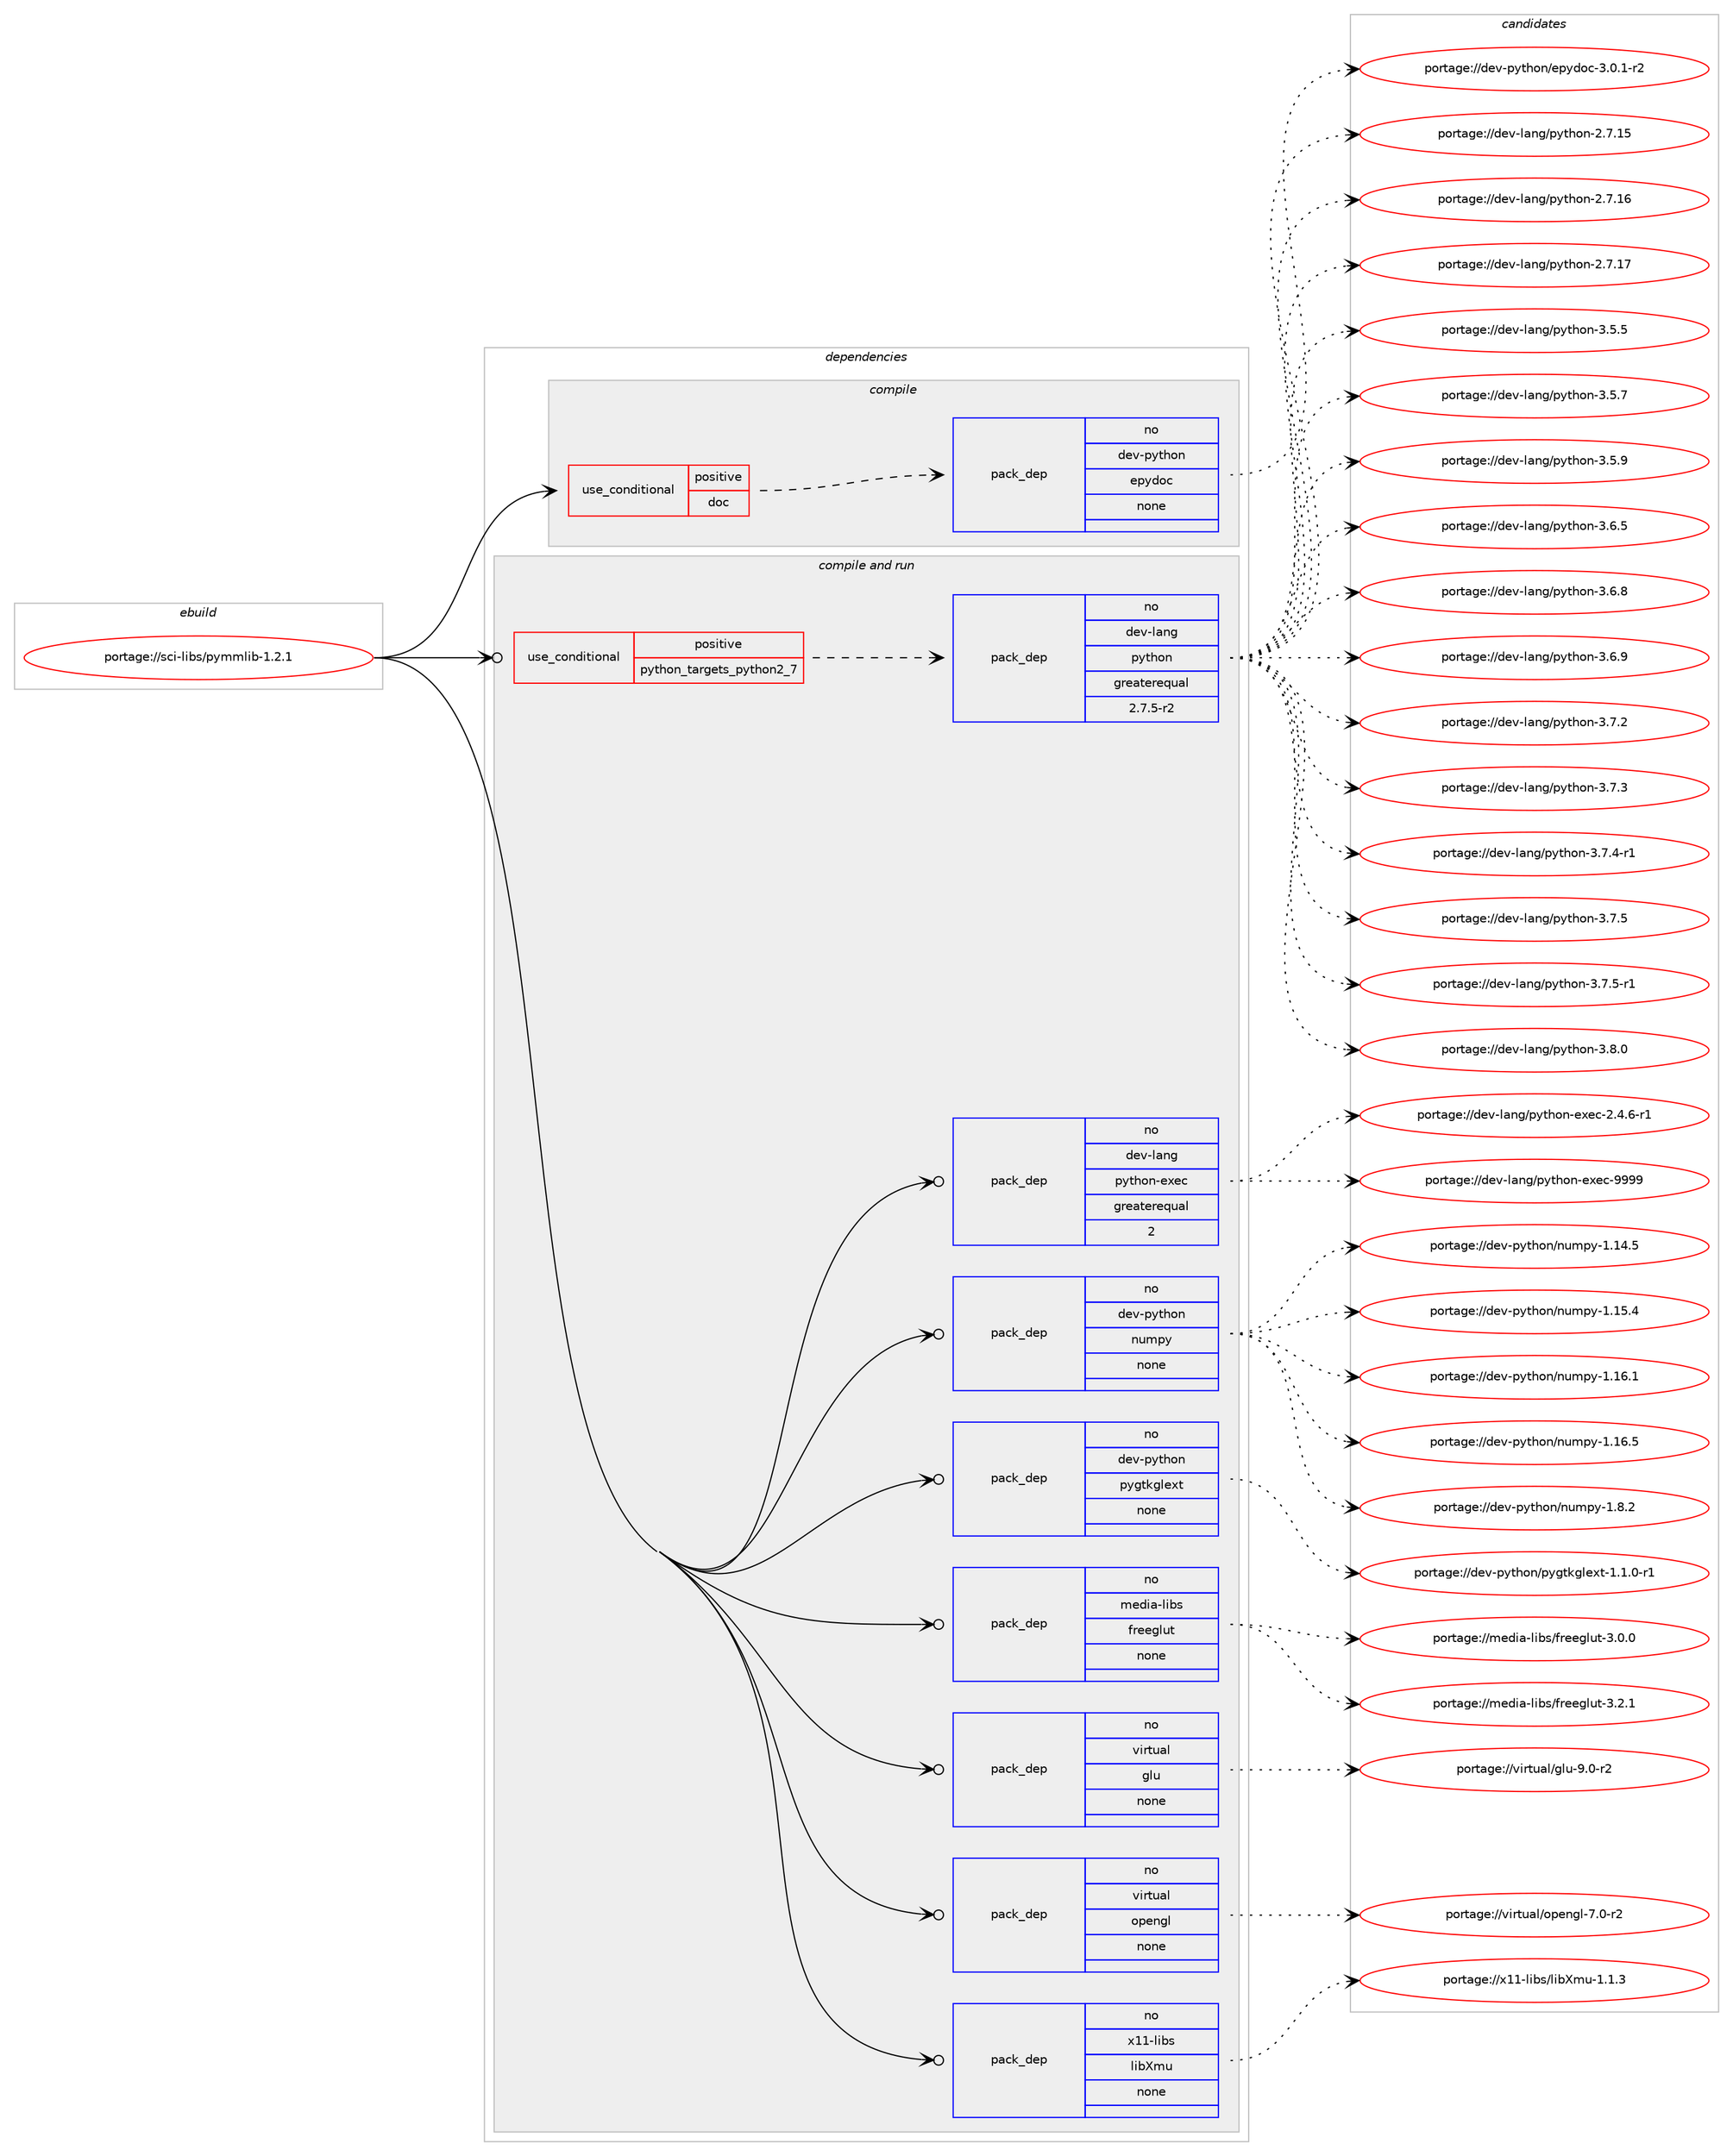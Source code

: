 digraph prolog {

# *************
# Graph options
# *************

newrank=true;
concentrate=true;
compound=true;
graph [rankdir=LR,fontname=Helvetica,fontsize=10,ranksep=1.5];#, ranksep=2.5, nodesep=0.2];
edge  [arrowhead=vee];
node  [fontname=Helvetica,fontsize=10];

# **********
# The ebuild
# **********

subgraph cluster_leftcol {
color=gray;
rank=same;
label=<<i>ebuild</i>>;
id [label="portage://sci-libs/pymmlib-1.2.1", color=red, width=4, href="../sci-libs/pymmlib-1.2.1.svg"];
}

# ****************
# The dependencies
# ****************

subgraph cluster_midcol {
color=gray;
label=<<i>dependencies</i>>;
subgraph cluster_compile {
fillcolor="#eeeeee";
style=filled;
label=<<i>compile</i>>;
subgraph cond97114 {
dependency392207 [label=<<TABLE BORDER="0" CELLBORDER="1" CELLSPACING="0" CELLPADDING="4"><TR><TD ROWSPAN="3" CELLPADDING="10">use_conditional</TD></TR><TR><TD>positive</TD></TR><TR><TD>doc</TD></TR></TABLE>>, shape=none, color=red];
subgraph pack288425 {
dependency392208 [label=<<TABLE BORDER="0" CELLBORDER="1" CELLSPACING="0" CELLPADDING="4" WIDTH="220"><TR><TD ROWSPAN="6" CELLPADDING="30">pack_dep</TD></TR><TR><TD WIDTH="110">no</TD></TR><TR><TD>dev-python</TD></TR><TR><TD>epydoc</TD></TR><TR><TD>none</TD></TR><TR><TD></TD></TR></TABLE>>, shape=none, color=blue];
}
dependency392207:e -> dependency392208:w [weight=20,style="dashed",arrowhead="vee"];
}
id:e -> dependency392207:w [weight=20,style="solid",arrowhead="vee"];
}
subgraph cluster_compileandrun {
fillcolor="#eeeeee";
style=filled;
label=<<i>compile and run</i>>;
subgraph cond97115 {
dependency392209 [label=<<TABLE BORDER="0" CELLBORDER="1" CELLSPACING="0" CELLPADDING="4"><TR><TD ROWSPAN="3" CELLPADDING="10">use_conditional</TD></TR><TR><TD>positive</TD></TR><TR><TD>python_targets_python2_7</TD></TR></TABLE>>, shape=none, color=red];
subgraph pack288426 {
dependency392210 [label=<<TABLE BORDER="0" CELLBORDER="1" CELLSPACING="0" CELLPADDING="4" WIDTH="220"><TR><TD ROWSPAN="6" CELLPADDING="30">pack_dep</TD></TR><TR><TD WIDTH="110">no</TD></TR><TR><TD>dev-lang</TD></TR><TR><TD>python</TD></TR><TR><TD>greaterequal</TD></TR><TR><TD>2.7.5-r2</TD></TR></TABLE>>, shape=none, color=blue];
}
dependency392209:e -> dependency392210:w [weight=20,style="dashed",arrowhead="vee"];
}
id:e -> dependency392209:w [weight=20,style="solid",arrowhead="odotvee"];
subgraph pack288427 {
dependency392211 [label=<<TABLE BORDER="0" CELLBORDER="1" CELLSPACING="0" CELLPADDING="4" WIDTH="220"><TR><TD ROWSPAN="6" CELLPADDING="30">pack_dep</TD></TR><TR><TD WIDTH="110">no</TD></TR><TR><TD>dev-lang</TD></TR><TR><TD>python-exec</TD></TR><TR><TD>greaterequal</TD></TR><TR><TD>2</TD></TR></TABLE>>, shape=none, color=blue];
}
id:e -> dependency392211:w [weight=20,style="solid",arrowhead="odotvee"];
subgraph pack288428 {
dependency392212 [label=<<TABLE BORDER="0" CELLBORDER="1" CELLSPACING="0" CELLPADDING="4" WIDTH="220"><TR><TD ROWSPAN="6" CELLPADDING="30">pack_dep</TD></TR><TR><TD WIDTH="110">no</TD></TR><TR><TD>dev-python</TD></TR><TR><TD>numpy</TD></TR><TR><TD>none</TD></TR><TR><TD></TD></TR></TABLE>>, shape=none, color=blue];
}
id:e -> dependency392212:w [weight=20,style="solid",arrowhead="odotvee"];
subgraph pack288429 {
dependency392213 [label=<<TABLE BORDER="0" CELLBORDER="1" CELLSPACING="0" CELLPADDING="4" WIDTH="220"><TR><TD ROWSPAN="6" CELLPADDING="30">pack_dep</TD></TR><TR><TD WIDTH="110">no</TD></TR><TR><TD>dev-python</TD></TR><TR><TD>pygtkglext</TD></TR><TR><TD>none</TD></TR><TR><TD></TD></TR></TABLE>>, shape=none, color=blue];
}
id:e -> dependency392213:w [weight=20,style="solid",arrowhead="odotvee"];
subgraph pack288430 {
dependency392214 [label=<<TABLE BORDER="0" CELLBORDER="1" CELLSPACING="0" CELLPADDING="4" WIDTH="220"><TR><TD ROWSPAN="6" CELLPADDING="30">pack_dep</TD></TR><TR><TD WIDTH="110">no</TD></TR><TR><TD>media-libs</TD></TR><TR><TD>freeglut</TD></TR><TR><TD>none</TD></TR><TR><TD></TD></TR></TABLE>>, shape=none, color=blue];
}
id:e -> dependency392214:w [weight=20,style="solid",arrowhead="odotvee"];
subgraph pack288431 {
dependency392215 [label=<<TABLE BORDER="0" CELLBORDER="1" CELLSPACING="0" CELLPADDING="4" WIDTH="220"><TR><TD ROWSPAN="6" CELLPADDING="30">pack_dep</TD></TR><TR><TD WIDTH="110">no</TD></TR><TR><TD>virtual</TD></TR><TR><TD>glu</TD></TR><TR><TD>none</TD></TR><TR><TD></TD></TR></TABLE>>, shape=none, color=blue];
}
id:e -> dependency392215:w [weight=20,style="solid",arrowhead="odotvee"];
subgraph pack288432 {
dependency392216 [label=<<TABLE BORDER="0" CELLBORDER="1" CELLSPACING="0" CELLPADDING="4" WIDTH="220"><TR><TD ROWSPAN="6" CELLPADDING="30">pack_dep</TD></TR><TR><TD WIDTH="110">no</TD></TR><TR><TD>virtual</TD></TR><TR><TD>opengl</TD></TR><TR><TD>none</TD></TR><TR><TD></TD></TR></TABLE>>, shape=none, color=blue];
}
id:e -> dependency392216:w [weight=20,style="solid",arrowhead="odotvee"];
subgraph pack288433 {
dependency392217 [label=<<TABLE BORDER="0" CELLBORDER="1" CELLSPACING="0" CELLPADDING="4" WIDTH="220"><TR><TD ROWSPAN="6" CELLPADDING="30">pack_dep</TD></TR><TR><TD WIDTH="110">no</TD></TR><TR><TD>x11-libs</TD></TR><TR><TD>libXmu</TD></TR><TR><TD>none</TD></TR><TR><TD></TD></TR></TABLE>>, shape=none, color=blue];
}
id:e -> dependency392217:w [weight=20,style="solid",arrowhead="odotvee"];
}
subgraph cluster_run {
fillcolor="#eeeeee";
style=filled;
label=<<i>run</i>>;
}
}

# **************
# The candidates
# **************

subgraph cluster_choices {
rank=same;
color=gray;
label=<<i>candidates</i>>;

subgraph choice288425 {
color=black;
nodesep=1;
choiceportage1001011184511212111610411111047101112121100111994551464846494511450 [label="portage://dev-python/epydoc-3.0.1-r2", color=red, width=4,href="../dev-python/epydoc-3.0.1-r2.svg"];
dependency392208:e -> choiceportage1001011184511212111610411111047101112121100111994551464846494511450:w [style=dotted,weight="100"];
}
subgraph choice288426 {
color=black;
nodesep=1;
choiceportage10010111845108971101034711212111610411111045504655464953 [label="portage://dev-lang/python-2.7.15", color=red, width=4,href="../dev-lang/python-2.7.15.svg"];
choiceportage10010111845108971101034711212111610411111045504655464954 [label="portage://dev-lang/python-2.7.16", color=red, width=4,href="../dev-lang/python-2.7.16.svg"];
choiceportage10010111845108971101034711212111610411111045504655464955 [label="portage://dev-lang/python-2.7.17", color=red, width=4,href="../dev-lang/python-2.7.17.svg"];
choiceportage100101118451089711010347112121116104111110455146534653 [label="portage://dev-lang/python-3.5.5", color=red, width=4,href="../dev-lang/python-3.5.5.svg"];
choiceportage100101118451089711010347112121116104111110455146534655 [label="portage://dev-lang/python-3.5.7", color=red, width=4,href="../dev-lang/python-3.5.7.svg"];
choiceportage100101118451089711010347112121116104111110455146534657 [label="portage://dev-lang/python-3.5.9", color=red, width=4,href="../dev-lang/python-3.5.9.svg"];
choiceportage100101118451089711010347112121116104111110455146544653 [label="portage://dev-lang/python-3.6.5", color=red, width=4,href="../dev-lang/python-3.6.5.svg"];
choiceportage100101118451089711010347112121116104111110455146544656 [label="portage://dev-lang/python-3.6.8", color=red, width=4,href="../dev-lang/python-3.6.8.svg"];
choiceportage100101118451089711010347112121116104111110455146544657 [label="portage://dev-lang/python-3.6.9", color=red, width=4,href="../dev-lang/python-3.6.9.svg"];
choiceportage100101118451089711010347112121116104111110455146554650 [label="portage://dev-lang/python-3.7.2", color=red, width=4,href="../dev-lang/python-3.7.2.svg"];
choiceportage100101118451089711010347112121116104111110455146554651 [label="portage://dev-lang/python-3.7.3", color=red, width=4,href="../dev-lang/python-3.7.3.svg"];
choiceportage1001011184510897110103471121211161041111104551465546524511449 [label="portage://dev-lang/python-3.7.4-r1", color=red, width=4,href="../dev-lang/python-3.7.4-r1.svg"];
choiceportage100101118451089711010347112121116104111110455146554653 [label="portage://dev-lang/python-3.7.5", color=red, width=4,href="../dev-lang/python-3.7.5.svg"];
choiceportage1001011184510897110103471121211161041111104551465546534511449 [label="portage://dev-lang/python-3.7.5-r1", color=red, width=4,href="../dev-lang/python-3.7.5-r1.svg"];
choiceportage100101118451089711010347112121116104111110455146564648 [label="portage://dev-lang/python-3.8.0", color=red, width=4,href="../dev-lang/python-3.8.0.svg"];
dependency392210:e -> choiceportage10010111845108971101034711212111610411111045504655464953:w [style=dotted,weight="100"];
dependency392210:e -> choiceportage10010111845108971101034711212111610411111045504655464954:w [style=dotted,weight="100"];
dependency392210:e -> choiceportage10010111845108971101034711212111610411111045504655464955:w [style=dotted,weight="100"];
dependency392210:e -> choiceportage100101118451089711010347112121116104111110455146534653:w [style=dotted,weight="100"];
dependency392210:e -> choiceportage100101118451089711010347112121116104111110455146534655:w [style=dotted,weight="100"];
dependency392210:e -> choiceportage100101118451089711010347112121116104111110455146534657:w [style=dotted,weight="100"];
dependency392210:e -> choiceportage100101118451089711010347112121116104111110455146544653:w [style=dotted,weight="100"];
dependency392210:e -> choiceportage100101118451089711010347112121116104111110455146544656:w [style=dotted,weight="100"];
dependency392210:e -> choiceportage100101118451089711010347112121116104111110455146544657:w [style=dotted,weight="100"];
dependency392210:e -> choiceportage100101118451089711010347112121116104111110455146554650:w [style=dotted,weight="100"];
dependency392210:e -> choiceportage100101118451089711010347112121116104111110455146554651:w [style=dotted,weight="100"];
dependency392210:e -> choiceportage1001011184510897110103471121211161041111104551465546524511449:w [style=dotted,weight="100"];
dependency392210:e -> choiceportage100101118451089711010347112121116104111110455146554653:w [style=dotted,weight="100"];
dependency392210:e -> choiceportage1001011184510897110103471121211161041111104551465546534511449:w [style=dotted,weight="100"];
dependency392210:e -> choiceportage100101118451089711010347112121116104111110455146564648:w [style=dotted,weight="100"];
}
subgraph choice288427 {
color=black;
nodesep=1;
choiceportage10010111845108971101034711212111610411111045101120101994550465246544511449 [label="portage://dev-lang/python-exec-2.4.6-r1", color=red, width=4,href="../dev-lang/python-exec-2.4.6-r1.svg"];
choiceportage10010111845108971101034711212111610411111045101120101994557575757 [label="portage://dev-lang/python-exec-9999", color=red, width=4,href="../dev-lang/python-exec-9999.svg"];
dependency392211:e -> choiceportage10010111845108971101034711212111610411111045101120101994550465246544511449:w [style=dotted,weight="100"];
dependency392211:e -> choiceportage10010111845108971101034711212111610411111045101120101994557575757:w [style=dotted,weight="100"];
}
subgraph choice288428 {
color=black;
nodesep=1;
choiceportage100101118451121211161041111104711011710911212145494649524653 [label="portage://dev-python/numpy-1.14.5", color=red, width=4,href="../dev-python/numpy-1.14.5.svg"];
choiceportage100101118451121211161041111104711011710911212145494649534652 [label="portage://dev-python/numpy-1.15.4", color=red, width=4,href="../dev-python/numpy-1.15.4.svg"];
choiceportage100101118451121211161041111104711011710911212145494649544649 [label="portage://dev-python/numpy-1.16.1", color=red, width=4,href="../dev-python/numpy-1.16.1.svg"];
choiceportage100101118451121211161041111104711011710911212145494649544653 [label="portage://dev-python/numpy-1.16.5", color=red, width=4,href="../dev-python/numpy-1.16.5.svg"];
choiceportage1001011184511212111610411111047110117109112121454946564650 [label="portage://dev-python/numpy-1.8.2", color=red, width=4,href="../dev-python/numpy-1.8.2.svg"];
dependency392212:e -> choiceportage100101118451121211161041111104711011710911212145494649524653:w [style=dotted,weight="100"];
dependency392212:e -> choiceportage100101118451121211161041111104711011710911212145494649534652:w [style=dotted,weight="100"];
dependency392212:e -> choiceportage100101118451121211161041111104711011710911212145494649544649:w [style=dotted,weight="100"];
dependency392212:e -> choiceportage100101118451121211161041111104711011710911212145494649544653:w [style=dotted,weight="100"];
dependency392212:e -> choiceportage1001011184511212111610411111047110117109112121454946564650:w [style=dotted,weight="100"];
}
subgraph choice288429 {
color=black;
nodesep=1;
choiceportage10010111845112121116104111110471121211031161071031081011201164549464946484511449 [label="portage://dev-python/pygtkglext-1.1.0-r1", color=red, width=4,href="../dev-python/pygtkglext-1.1.0-r1.svg"];
dependency392213:e -> choiceportage10010111845112121116104111110471121211031161071031081011201164549464946484511449:w [style=dotted,weight="100"];
}
subgraph choice288430 {
color=black;
nodesep=1;
choiceportage10910110010597451081059811547102114101101103108117116455146484648 [label="portage://media-libs/freeglut-3.0.0", color=red, width=4,href="../media-libs/freeglut-3.0.0.svg"];
choiceportage10910110010597451081059811547102114101101103108117116455146504649 [label="portage://media-libs/freeglut-3.2.1", color=red, width=4,href="../media-libs/freeglut-3.2.1.svg"];
dependency392214:e -> choiceportage10910110010597451081059811547102114101101103108117116455146484648:w [style=dotted,weight="100"];
dependency392214:e -> choiceportage10910110010597451081059811547102114101101103108117116455146504649:w [style=dotted,weight="100"];
}
subgraph choice288431 {
color=black;
nodesep=1;
choiceportage1181051141161179710847103108117455746484511450 [label="portage://virtual/glu-9.0-r2", color=red, width=4,href="../virtual/glu-9.0-r2.svg"];
dependency392215:e -> choiceportage1181051141161179710847103108117455746484511450:w [style=dotted,weight="100"];
}
subgraph choice288432 {
color=black;
nodesep=1;
choiceportage1181051141161179710847111112101110103108455546484511450 [label="portage://virtual/opengl-7.0-r2", color=red, width=4,href="../virtual/opengl-7.0-r2.svg"];
dependency392216:e -> choiceportage1181051141161179710847111112101110103108455546484511450:w [style=dotted,weight="100"];
}
subgraph choice288433 {
color=black;
nodesep=1;
choiceportage12049494510810598115471081059888109117454946494651 [label="portage://x11-libs/libXmu-1.1.3", color=red, width=4,href="../x11-libs/libXmu-1.1.3.svg"];
dependency392217:e -> choiceportage12049494510810598115471081059888109117454946494651:w [style=dotted,weight="100"];
}
}

}
